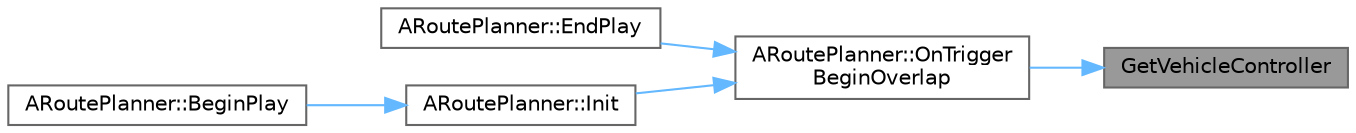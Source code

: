 digraph "GetVehicleController"
{
 // INTERACTIVE_SVG=YES
 // LATEX_PDF_SIZE
  bgcolor="transparent";
  edge [fontname=Helvetica,fontsize=10,labelfontname=Helvetica,labelfontsize=10];
  node [fontname=Helvetica,fontsize=10,shape=box,height=0.2,width=0.4];
  rankdir="RL";
  Node1 [id="Node000001",label="GetVehicleController",height=0.2,width=0.4,color="gray40", fillcolor="grey60", style="filled", fontcolor="black",tooltip=" "];
  Node1 -> Node2 [id="edge1_Node000001_Node000002",dir="back",color="steelblue1",style="solid",tooltip=" "];
  Node2 [id="Node000002",label="ARoutePlanner::OnTrigger\lBeginOverlap",height=0.2,width=0.4,color="grey40", fillcolor="white", style="filled",URL="$dc/d0f/classARoutePlanner.html#aa21655e46a7c9c7cd6f18ab89ecf66d5",tooltip=" "];
  Node2 -> Node3 [id="edge2_Node000002_Node000003",dir="back",color="steelblue1",style="solid",tooltip=" "];
  Node3 [id="Node000003",label="ARoutePlanner::EndPlay",height=0.2,width=0.4,color="grey40", fillcolor="white", style="filled",URL="$dc/d0f/classARoutePlanner.html#af896beeae97a3f8cc1e0ba5072214737",tooltip=" "];
  Node2 -> Node4 [id="edge3_Node000002_Node000004",dir="back",color="steelblue1",style="solid",tooltip=" "];
  Node4 [id="Node000004",label="ARoutePlanner::Init",height=0.2,width=0.4,color="grey40", fillcolor="white", style="filled",URL="$dc/d0f/classARoutePlanner.html#a26d76fc968a2d28f2c0ef50d3a98c1fc",tooltip=" "];
  Node4 -> Node5 [id="edge4_Node000004_Node000005",dir="back",color="steelblue1",style="solid",tooltip=" "];
  Node5 [id="Node000005",label="ARoutePlanner::BeginPlay",height=0.2,width=0.4,color="grey40", fillcolor="white", style="filled",URL="$dc/d0f/classARoutePlanner.html#a0c5a8636b4116a8e3027d480e55ebf10",tooltip=" "];
}
